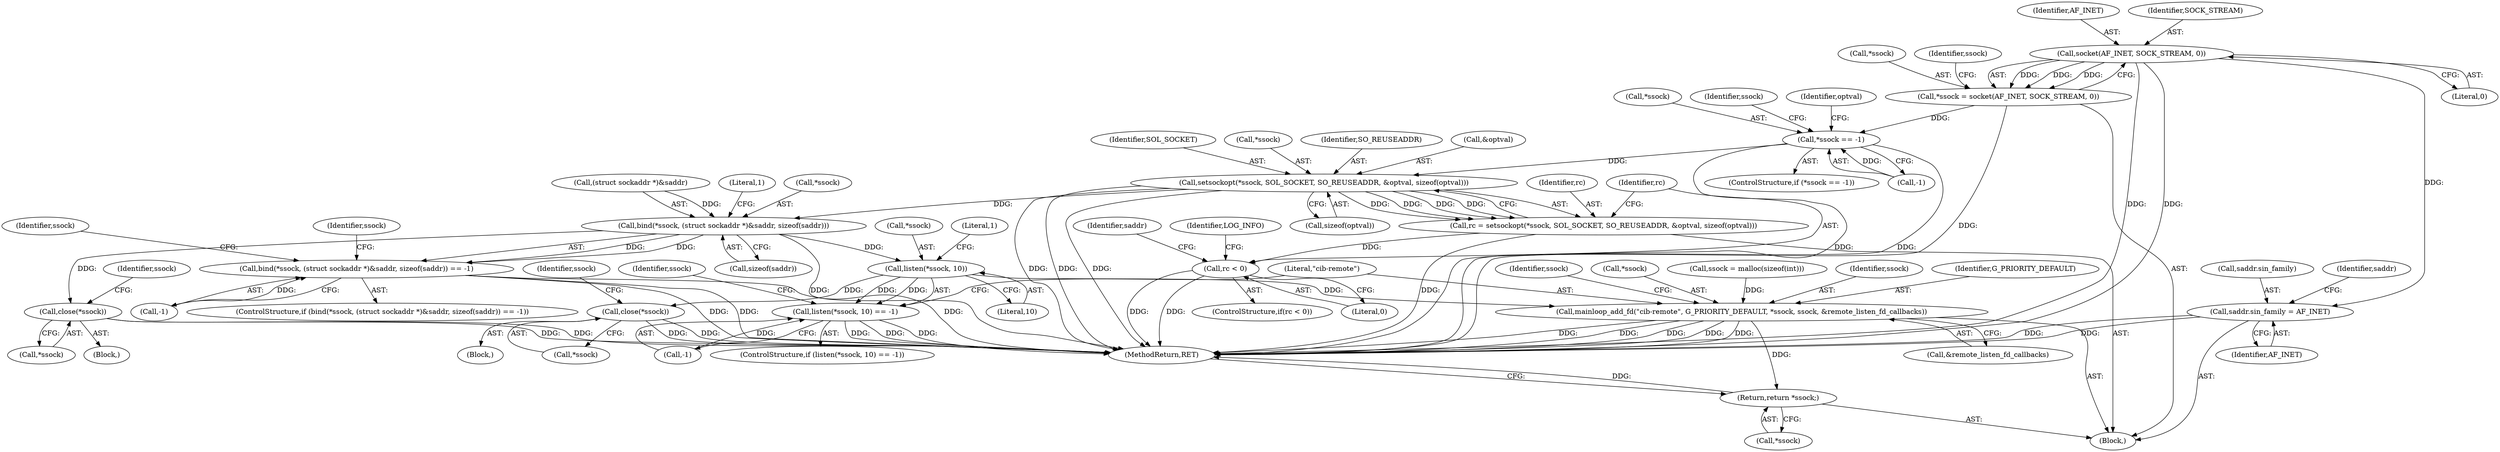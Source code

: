 digraph "0_pacemaker_564f7cc2a51dcd2f28ab12a13394f31be5aa3c93_4@API" {
"1000146" [label="(Call,socket(AF_INET, SOCK_STREAM, 0))"];
"1000143" [label="(Call,*ssock = socket(AF_INET, SOCK_STREAM, 0))"];
"1000151" [label="(Call,*ssock == -1)"];
"1000167" [label="(Call,setsockopt(*ssock, SOL_SOCKET, SO_REUSEADDR, &optval, sizeof(optval)))"];
"1000165" [label="(Call,rc = setsockopt(*ssock, SOL_SOCKET, SO_REUSEADDR, &optval, sizeof(optval)))"];
"1000177" [label="(Call,rc < 0)"];
"1000210" [label="(Call,bind(*ssock, (struct sockaddr *)&saddr, sizeof(saddr)))"];
"1000209" [label="(Call,bind(*ssock, (struct sockaddr *)&saddr, sizeof(saddr)) == -1)"];
"1000222" [label="(Call,close(*ssock))"];
"1000232" [label="(Call,listen(*ssock, 10))"];
"1000231" [label="(Call,listen(*ssock, 10) == -1)"];
"1000239" [label="(Call,close(*ssock))"];
"1000247" [label="(Call,mainloop_add_fd(\"cib-remote\", G_PRIORITY_DEFAULT, *ssock, ssock, &remote_listen_fd_callbacks))"];
"1000255" [label="(Return,return *ssock;)"];
"1000190" [label="(Call,saddr.sin_family = AF_INET)"];
"1000249" [label="(Identifier,G_PRIORITY_DEFAULT)"];
"1000219" [label="(Call,-1)"];
"1000256" [label="(Call,*ssock)"];
"1000146" [label="(Call,socket(AF_INET, SOCK_STREAM, 0))"];
"1000172" [label="(Call,&optval)"];
"1000241" [label="(Identifier,ssock)"];
"1000165" [label="(Call,rc = setsockopt(*ssock, SOL_SOCKET, SO_REUSEADDR, &optval, sizeof(optval)))"];
"1000232" [label="(Call,listen(*ssock, 10))"];
"1000209" [label="(Call,bind(*ssock, (struct sockaddr *)&saddr, sizeof(saddr)) == -1)"];
"1000240" [label="(Call,*ssock)"];
"1000186" [label="(Identifier,saddr)"];
"1000235" [label="(Literal,10)"];
"1000224" [label="(Identifier,ssock)"];
"1000222" [label="(Call,close(*ssock))"];
"1000233" [label="(Call,*ssock)"];
"1000237" [label="(Literal,1)"];
"1000170" [label="(Identifier,SOL_SOCKET)"];
"1000236" [label="(Call,-1)"];
"1000258" [label="(MethodReturn,RET)"];
"1000234" [label="(Identifier,ssock)"];
"1000150" [label="(ControlStructure,if (*ssock == -1))"];
"1000221" [label="(Block,)"];
"1000257" [label="(Identifier,ssock)"];
"1000247" [label="(Call,mainloop_add_fd(\"cib-remote\", G_PRIORITY_DEFAULT, *ssock, ssock, &remote_listen_fd_callbacks))"];
"1000163" [label="(Identifier,optval)"];
"1000168" [label="(Call,*ssock)"];
"1000248" [label="(Literal,\"cib-remote\")"];
"1000250" [label="(Call,*ssock)"];
"1000144" [label="(Call,*ssock)"];
"1000176" [label="(ControlStructure,if(rc < 0))"];
"1000226" [label="(Identifier,ssock)"];
"1000143" [label="(Call,*ssock = socket(AF_INET, SOCK_STREAM, 0))"];
"1000152" [label="(Call,*ssock)"];
"1000147" [label="(Identifier,AF_INET)"];
"1000166" [label="(Identifier,rc)"];
"1000177" [label="(Call,rc < 0)"];
"1000230" [label="(ControlStructure,if (listen(*ssock, 10) == -1))"];
"1000243" [label="(Identifier,ssock)"];
"1000190" [label="(Call,saddr.sin_family = AF_INET)"];
"1000253" [label="(Call,&remote_listen_fd_callbacks)"];
"1000148" [label="(Identifier,SOCK_STREAM)"];
"1000167" [label="(Call,setsockopt(*ssock, SOL_SOCKET, SO_REUSEADDR, &optval, sizeof(optval)))"];
"1000194" [label="(Identifier,AF_INET)"];
"1000198" [label="(Identifier,saddr)"];
"1000138" [label="(Call,ssock = malloc(sizeof(int)))"];
"1000252" [label="(Identifier,ssock)"];
"1000108" [label="(Block,)"];
"1000255" [label="(Return,return *ssock;)"];
"1000178" [label="(Identifier,rc)"];
"1000174" [label="(Call,sizeof(optval))"];
"1000220" [label="(Literal,1)"];
"1000208" [label="(ControlStructure,if (bind(*ssock, (struct sockaddr *)&saddr, sizeof(saddr)) == -1))"];
"1000223" [label="(Call,*ssock)"];
"1000158" [label="(Identifier,ssock)"];
"1000211" [label="(Call,*ssock)"];
"1000153" [label="(Identifier,ssock)"];
"1000171" [label="(Identifier,SO_REUSEADDR)"];
"1000231" [label="(Call,listen(*ssock, 10) == -1)"];
"1000238" [label="(Block,)"];
"1000213" [label="(Call,(struct sockaddr *)&saddr)"];
"1000191" [label="(Call,saddr.sin_family)"];
"1000149" [label="(Literal,0)"];
"1000151" [label="(Call,*ssock == -1)"];
"1000179" [label="(Literal,0)"];
"1000239" [label="(Call,close(*ssock))"];
"1000154" [label="(Call,-1)"];
"1000210" [label="(Call,bind(*ssock, (struct sockaddr *)&saddr, sizeof(saddr)))"];
"1000217" [label="(Call,sizeof(saddr))"];
"1000182" [label="(Identifier,LOG_INFO)"];
"1000146" -> "1000143"  [label="AST: "];
"1000146" -> "1000149"  [label="CFG: "];
"1000147" -> "1000146"  [label="AST: "];
"1000148" -> "1000146"  [label="AST: "];
"1000149" -> "1000146"  [label="AST: "];
"1000143" -> "1000146"  [label="CFG: "];
"1000146" -> "1000258"  [label="DDG: "];
"1000146" -> "1000258"  [label="DDG: "];
"1000146" -> "1000143"  [label="DDG: "];
"1000146" -> "1000143"  [label="DDG: "];
"1000146" -> "1000143"  [label="DDG: "];
"1000146" -> "1000190"  [label="DDG: "];
"1000143" -> "1000108"  [label="AST: "];
"1000144" -> "1000143"  [label="AST: "];
"1000153" -> "1000143"  [label="CFG: "];
"1000143" -> "1000258"  [label="DDG: "];
"1000143" -> "1000151"  [label="DDG: "];
"1000151" -> "1000150"  [label="AST: "];
"1000151" -> "1000154"  [label="CFG: "];
"1000152" -> "1000151"  [label="AST: "];
"1000154" -> "1000151"  [label="AST: "];
"1000158" -> "1000151"  [label="CFG: "];
"1000163" -> "1000151"  [label="CFG: "];
"1000151" -> "1000258"  [label="DDG: "];
"1000151" -> "1000258"  [label="DDG: "];
"1000154" -> "1000151"  [label="DDG: "];
"1000151" -> "1000167"  [label="DDG: "];
"1000167" -> "1000165"  [label="AST: "];
"1000167" -> "1000174"  [label="CFG: "];
"1000168" -> "1000167"  [label="AST: "];
"1000170" -> "1000167"  [label="AST: "];
"1000171" -> "1000167"  [label="AST: "];
"1000172" -> "1000167"  [label="AST: "];
"1000174" -> "1000167"  [label="AST: "];
"1000165" -> "1000167"  [label="CFG: "];
"1000167" -> "1000258"  [label="DDG: "];
"1000167" -> "1000258"  [label="DDG: "];
"1000167" -> "1000258"  [label="DDG: "];
"1000167" -> "1000165"  [label="DDG: "];
"1000167" -> "1000165"  [label="DDG: "];
"1000167" -> "1000165"  [label="DDG: "];
"1000167" -> "1000165"  [label="DDG: "];
"1000167" -> "1000210"  [label="DDG: "];
"1000165" -> "1000108"  [label="AST: "];
"1000166" -> "1000165"  [label="AST: "];
"1000178" -> "1000165"  [label="CFG: "];
"1000165" -> "1000258"  [label="DDG: "];
"1000165" -> "1000177"  [label="DDG: "];
"1000177" -> "1000176"  [label="AST: "];
"1000177" -> "1000179"  [label="CFG: "];
"1000178" -> "1000177"  [label="AST: "];
"1000179" -> "1000177"  [label="AST: "];
"1000182" -> "1000177"  [label="CFG: "];
"1000186" -> "1000177"  [label="CFG: "];
"1000177" -> "1000258"  [label="DDG: "];
"1000177" -> "1000258"  [label="DDG: "];
"1000210" -> "1000209"  [label="AST: "];
"1000210" -> "1000217"  [label="CFG: "];
"1000211" -> "1000210"  [label="AST: "];
"1000213" -> "1000210"  [label="AST: "];
"1000217" -> "1000210"  [label="AST: "];
"1000220" -> "1000210"  [label="CFG: "];
"1000210" -> "1000258"  [label="DDG: "];
"1000210" -> "1000209"  [label="DDG: "];
"1000210" -> "1000209"  [label="DDG: "];
"1000213" -> "1000210"  [label="DDG: "];
"1000210" -> "1000222"  [label="DDG: "];
"1000210" -> "1000232"  [label="DDG: "];
"1000209" -> "1000208"  [label="AST: "];
"1000209" -> "1000219"  [label="CFG: "];
"1000219" -> "1000209"  [label="AST: "];
"1000224" -> "1000209"  [label="CFG: "];
"1000234" -> "1000209"  [label="CFG: "];
"1000209" -> "1000258"  [label="DDG: "];
"1000209" -> "1000258"  [label="DDG: "];
"1000209" -> "1000258"  [label="DDG: "];
"1000219" -> "1000209"  [label="DDG: "];
"1000222" -> "1000221"  [label="AST: "];
"1000222" -> "1000223"  [label="CFG: "];
"1000223" -> "1000222"  [label="AST: "];
"1000226" -> "1000222"  [label="CFG: "];
"1000222" -> "1000258"  [label="DDG: "];
"1000222" -> "1000258"  [label="DDG: "];
"1000232" -> "1000231"  [label="AST: "];
"1000232" -> "1000235"  [label="CFG: "];
"1000233" -> "1000232"  [label="AST: "];
"1000235" -> "1000232"  [label="AST: "];
"1000237" -> "1000232"  [label="CFG: "];
"1000232" -> "1000231"  [label="DDG: "];
"1000232" -> "1000231"  [label="DDG: "];
"1000232" -> "1000239"  [label="DDG: "];
"1000232" -> "1000247"  [label="DDG: "];
"1000231" -> "1000230"  [label="AST: "];
"1000231" -> "1000236"  [label="CFG: "];
"1000236" -> "1000231"  [label="AST: "];
"1000241" -> "1000231"  [label="CFG: "];
"1000248" -> "1000231"  [label="CFG: "];
"1000231" -> "1000258"  [label="DDG: "];
"1000231" -> "1000258"  [label="DDG: "];
"1000231" -> "1000258"  [label="DDG: "];
"1000236" -> "1000231"  [label="DDG: "];
"1000239" -> "1000238"  [label="AST: "];
"1000239" -> "1000240"  [label="CFG: "];
"1000240" -> "1000239"  [label="AST: "];
"1000243" -> "1000239"  [label="CFG: "];
"1000239" -> "1000258"  [label="DDG: "];
"1000239" -> "1000258"  [label="DDG: "];
"1000247" -> "1000108"  [label="AST: "];
"1000247" -> "1000253"  [label="CFG: "];
"1000248" -> "1000247"  [label="AST: "];
"1000249" -> "1000247"  [label="AST: "];
"1000250" -> "1000247"  [label="AST: "];
"1000252" -> "1000247"  [label="AST: "];
"1000253" -> "1000247"  [label="AST: "];
"1000257" -> "1000247"  [label="CFG: "];
"1000247" -> "1000258"  [label="DDG: "];
"1000247" -> "1000258"  [label="DDG: "];
"1000247" -> "1000258"  [label="DDG: "];
"1000247" -> "1000258"  [label="DDG: "];
"1000247" -> "1000258"  [label="DDG: "];
"1000138" -> "1000247"  [label="DDG: "];
"1000247" -> "1000255"  [label="DDG: "];
"1000255" -> "1000108"  [label="AST: "];
"1000255" -> "1000256"  [label="CFG: "];
"1000256" -> "1000255"  [label="AST: "];
"1000258" -> "1000255"  [label="CFG: "];
"1000255" -> "1000258"  [label="DDG: "];
"1000190" -> "1000108"  [label="AST: "];
"1000190" -> "1000194"  [label="CFG: "];
"1000191" -> "1000190"  [label="AST: "];
"1000194" -> "1000190"  [label="AST: "];
"1000198" -> "1000190"  [label="CFG: "];
"1000190" -> "1000258"  [label="DDG: "];
"1000190" -> "1000258"  [label="DDG: "];
}
